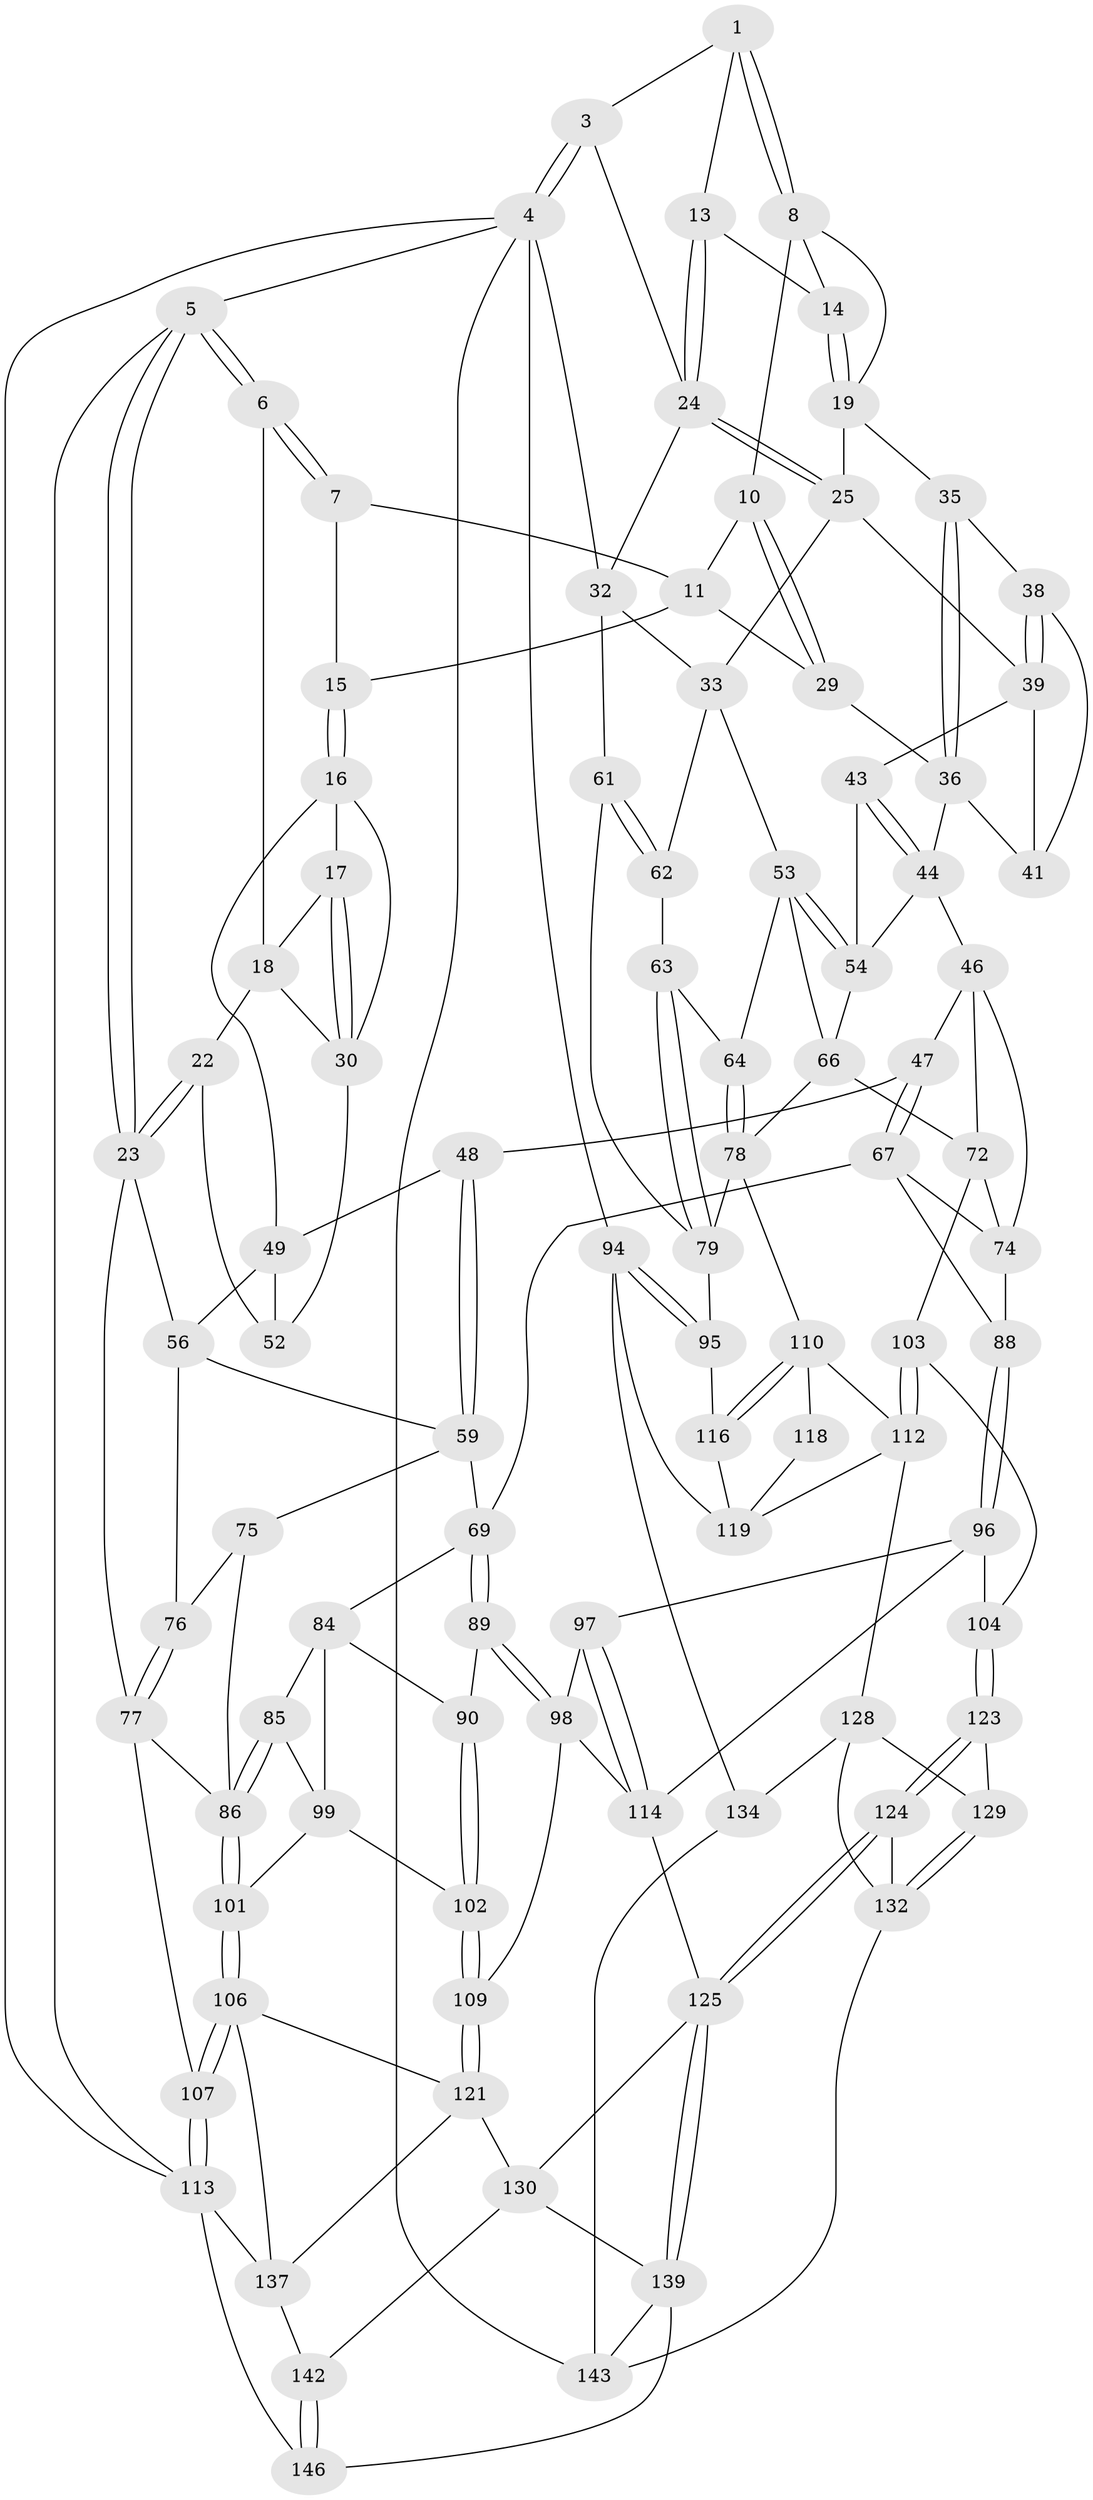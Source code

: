 // original degree distribution, {3: 0.02054794520547945, 4: 0.22602739726027396, 5: 0.5273972602739726, 6: 0.22602739726027396}
// Generated by graph-tools (version 1.1) at 2025/11/02/27/25 16:11:53]
// undirected, 94 vertices, 210 edges
graph export_dot {
graph [start="1"]
  node [color=gray90,style=filled];
  1 [pos="+0.7106445110439568+0",super="+2"];
  3 [pos="+1+0"];
  4 [pos="+1+0",super="+93"];
  5 [pos="+0+0"];
  6 [pos="+0.05516671869286293+0"];
  7 [pos="+0.40444220009108545+0",super="+12"];
  8 [pos="+0.6474583133145462+0.008044179434730769",super="+9"];
  10 [pos="+0.5601953705102091+0.07713704817598956"];
  11 [pos="+0.5376743716319377+0.06913986831684411",super="+28"];
  13 [pos="+0.7746488550160224+0.07947086508185373"];
  14 [pos="+0.6967617345475208+0.06484543625119471"];
  15 [pos="+0.3814110487857332+0.12113077468582881"];
  16 [pos="+0.331642026997353+0.1379965221079185",super="+50"];
  17 [pos="+0.21321535769430824+0.05334770660478718"];
  18 [pos="+0.10158358778087705+0",super="+21"];
  19 [pos="+0.7083515244984702+0.13406041883973",super="+20"];
  22 [pos="+0+0.20279436169666037"];
  23 [pos="+0+0.19513022115501566",super="+58"];
  24 [pos="+0.7880925104910748+0.10113193477615663",super="+27"];
  25 [pos="+0.7951464876173053+0.2288646885528702",super="+26"];
  29 [pos="+0.46420366623909537+0.19868208790232658"];
  30 [pos="+0.1662655660482665+0.19448489082148326",super="+31"];
  32 [pos="+0.8621569248091782+0.18954104742851116",super="+40"];
  33 [pos="+0.8132568277035565+0.2342260956842503",super="+34"];
  35 [pos="+0.5942692027489351+0.08901595421120213"];
  36 [pos="+0.5632389825624659+0.17254870773581052",super="+37"];
  38 [pos="+0.644703014235502+0.16091628340875003"];
  39 [pos="+0.7477608971684913+0.2170910377804601",super="+42"];
  41 [pos="+0.6054658190108406+0.19498360653696648"];
  43 [pos="+0.6335996652180258+0.24277686209019472"];
  44 [pos="+0.497653735748739+0.28842911527415765",super="+45"];
  46 [pos="+0.48333148140676546+0.29370851981973023",super="+73"];
  47 [pos="+0.34865105591387224+0.3107927624598441"];
  48 [pos="+0.31386916228135353+0.28388447852734683"];
  49 [pos="+0.30617158383292903+0.2754346041203266",super="+51"];
  52 [pos="+0.11829865419650638+0.2509697784496352"];
  53 [pos="+0.7912550538642246+0.31475316437169565",super="+65"];
  54 [pos="+0.6340440331201966+0.3080324315077064",super="+55"];
  56 [pos="+0.12958531549068913+0.34821148536511237",super="+57"];
  59 [pos="+0.21116541914200423+0.4300944724255083",super="+60"];
  61 [pos="+1+0.25817469929835013"];
  62 [pos="+0.9776435328769361+0.2829687014381074"];
  63 [pos="+0.9237708651450282+0.41918637207959997"];
  64 [pos="+0.8968635264130741+0.4103949187989121"];
  66 [pos="+0.6837080286263905+0.4701938891224178",super="+71"];
  67 [pos="+0.3284087217592632+0.43594383955853844",super="+68"];
  69 [pos="+0.27768643664645126+0.4559924994782425",super="+70"];
  72 [pos="+0.5835917689999955+0.526968902077523",super="+82"];
  74 [pos="+0.3901166752796636+0.4460518212194291",super="+83"];
  75 [pos="+0.10786795973133782+0.47421117233541743"];
  76 [pos="+0.036126086035385314+0.4536625546705961"];
  77 [pos="+0+0.4722110651606277",super="+92"];
  78 [pos="+0.7935930620464215+0.5588921362974449",super="+80"];
  79 [pos="+1+0.5427571442048774",super="+81"];
  84 [pos="+0.19413203443791954+0.49633760590408216",super="+91"];
  85 [pos="+0.1164306114127199+0.5458931522444226"];
  86 [pos="+0.09964918184339028+0.5413117194920418",super="+87"];
  88 [pos="+0.3745234837567832+0.5587170210078141"];
  89 [pos="+0.27093387901569216+0.5833766392307889"];
  90 [pos="+0.25473916169594324+0.5885102462174239"];
  94 [pos="+1+0.7138742774763314",super="+133"];
  95 [pos="+1+0.6162492839576864"];
  96 [pos="+0.3567111166099938+0.6101941504557591",super="+105"];
  97 [pos="+0.35459644996488543+0.6101257249274238"];
  98 [pos="+0.2869589460537045+0.5923886974577797",super="+108"];
  99 [pos="+0.163841146261353+0.5626920122914774",super="+100"];
  101 [pos="+0.11444405190037216+0.6745963975749828"];
  102 [pos="+0.17502711674674526+0.6917225357225052"];
  103 [pos="+0.55906983837182+0.6102940735374187"];
  104 [pos="+0.4963895734747154+0.6755048478674257"];
  106 [pos="+0+0.7336657398200702",super="+122"];
  107 [pos="+0+0.7200027351389707"];
  109 [pos="+0.19149913475141808+0.7187087000176334"];
  110 [pos="+0.7936798946805476+0.6380831176191152",super="+111"];
  112 [pos="+0.7329559970347074+0.7348196052002433",super="+127"];
  113 [pos="+0+1",super="+141"];
  114 [pos="+0.27469578335649986+0.7415935412135918",super="+115"];
  116 [pos="+0.8996900671353517+0.676135809408919",super="+117"];
  118 [pos="+0.8758382438025372+0.7109062836749228"];
  119 [pos="+0.8647186473325233+0.8244578590304327",super="+120"];
  121 [pos="+0.14259105634410582+0.8401770903352631",super="+131"];
  123 [pos="+0.5233916299681096+0.7595294651817628"];
  124 [pos="+0.49593986683868496+0.9008734846921761"];
  125 [pos="+0.47594858890469743+0.9135722596956511",super="+126"];
  128 [pos="+0.7062421502259331+0.7935713991350731",super="+135"];
  129 [pos="+0.6230639777067525+0.7930096365568836"];
  130 [pos="+0.2827199912060903+0.8638023543638956",super="+140"];
  132 [pos="+0.5549974733649805+0.9077387217279356",super="+136"];
  134 [pos="+0.8806603793678252+0.9682037780168321"];
  137 [pos="+0.15896507531794143+0.8781123456554576",super="+138"];
  139 [pos="+0.4752256873328191+0.9154290089672579",super="+144"];
  142 [pos="+0.27320652494143544+1"];
  143 [pos="+0.6811224297182052+1",super="+145"];
  146 [pos="+0.25747463812052174+1"];
  1 -- 8;
  1 -- 8;
  1 -- 3;
  1 -- 13;
  3 -- 4;
  3 -- 4;
  3 -- 24;
  4 -- 5;
  4 -- 32;
  4 -- 113;
  4 -- 94;
  4 -- 143;
  5 -- 6;
  5 -- 6;
  5 -- 23;
  5 -- 23;
  5 -- 113;
  6 -- 7;
  6 -- 7;
  6 -- 18;
  7 -- 11;
  7 -- 15;
  8 -- 14;
  8 -- 10;
  8 -- 19;
  10 -- 11;
  10 -- 29;
  10 -- 29;
  11 -- 29;
  11 -- 15;
  13 -- 14;
  13 -- 24;
  13 -- 24;
  14 -- 19;
  14 -- 19;
  15 -- 16;
  15 -- 16;
  16 -- 17;
  16 -- 49;
  16 -- 30;
  17 -- 18;
  17 -- 30;
  17 -- 30;
  18 -- 22;
  18 -- 30;
  19 -- 25;
  19 -- 35;
  22 -- 23;
  22 -- 23;
  22 -- 52;
  23 -- 56;
  23 -- 77;
  24 -- 25;
  24 -- 25;
  24 -- 32;
  25 -- 33;
  25 -- 39;
  29 -- 36;
  30 -- 52;
  32 -- 33;
  32 -- 61;
  33 -- 62;
  33 -- 53;
  35 -- 36;
  35 -- 36;
  35 -- 38;
  36 -- 41;
  36 -- 44;
  38 -- 39;
  38 -- 39;
  38 -- 41;
  39 -- 41;
  39 -- 43;
  43 -- 44;
  43 -- 44;
  43 -- 54;
  44 -- 54;
  44 -- 46;
  46 -- 47;
  46 -- 72;
  46 -- 74;
  47 -- 48;
  47 -- 67;
  47 -- 67;
  48 -- 49;
  48 -- 59;
  48 -- 59;
  49 -- 56;
  49 -- 52;
  53 -- 54;
  53 -- 54;
  53 -- 64;
  53 -- 66;
  54 -- 66;
  56 -- 59;
  56 -- 76;
  59 -- 75;
  59 -- 69;
  61 -- 62;
  61 -- 62;
  61 -- 79;
  62 -- 63;
  63 -- 64;
  63 -- 79;
  63 -- 79;
  64 -- 78;
  64 -- 78;
  66 -- 72;
  66 -- 78;
  67 -- 74;
  67 -- 88;
  67 -- 69;
  69 -- 89;
  69 -- 89;
  69 -- 84;
  72 -- 103;
  72 -- 74;
  74 -- 88;
  75 -- 76;
  75 -- 86;
  76 -- 77;
  76 -- 77;
  77 -- 107;
  77 -- 86;
  78 -- 110;
  78 -- 79;
  79 -- 95;
  84 -- 85;
  84 -- 90;
  84 -- 99;
  85 -- 86;
  85 -- 86;
  85 -- 99;
  86 -- 101;
  86 -- 101;
  88 -- 96;
  88 -- 96;
  89 -- 90;
  89 -- 98;
  89 -- 98;
  90 -- 102;
  90 -- 102;
  94 -- 95;
  94 -- 95;
  94 -- 134;
  94 -- 119;
  95 -- 116;
  96 -- 97;
  96 -- 104;
  96 -- 114;
  97 -- 98;
  97 -- 114;
  97 -- 114;
  98 -- 109;
  98 -- 114;
  99 -- 101;
  99 -- 102;
  101 -- 106;
  101 -- 106;
  102 -- 109;
  102 -- 109;
  103 -- 104;
  103 -- 112;
  103 -- 112;
  104 -- 123;
  104 -- 123;
  106 -- 107;
  106 -- 107;
  106 -- 121;
  106 -- 137;
  107 -- 113;
  107 -- 113;
  109 -- 121;
  109 -- 121;
  110 -- 116;
  110 -- 116;
  110 -- 112;
  110 -- 118;
  112 -- 128;
  112 -- 119;
  113 -- 146;
  113 -- 137;
  114 -- 125;
  116 -- 119;
  118 -- 119;
  121 -- 130;
  121 -- 137;
  123 -- 124;
  123 -- 124;
  123 -- 129;
  124 -- 125;
  124 -- 125;
  124 -- 132;
  125 -- 139;
  125 -- 139;
  125 -- 130;
  128 -- 129;
  128 -- 134;
  128 -- 132;
  129 -- 132;
  129 -- 132;
  130 -- 139;
  130 -- 142;
  132 -- 143;
  134 -- 143;
  137 -- 142;
  139 -- 146;
  139 -- 143;
  142 -- 146;
  142 -- 146;
}
